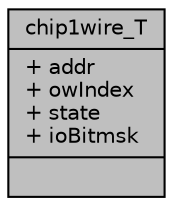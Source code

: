 digraph "chip1wire_T"
{
 // INTERACTIVE_SVG=YES
 // LATEX_PDF_SIZE
  edge [fontname="Helvetica",fontsize="10",labelfontname="Helvetica",labelfontsize="10"];
  node [fontname="Helvetica",fontsize="10",shape=record];
  Node1 [label="{chip1wire_T\n|+ addr\l+ owIndex\l+ state\l+ ioBitmsk\l|}",height=0.2,width=0.4,color="black", fillcolor="grey75", style="filled", fontcolor="black",tooltip=" "];
}
